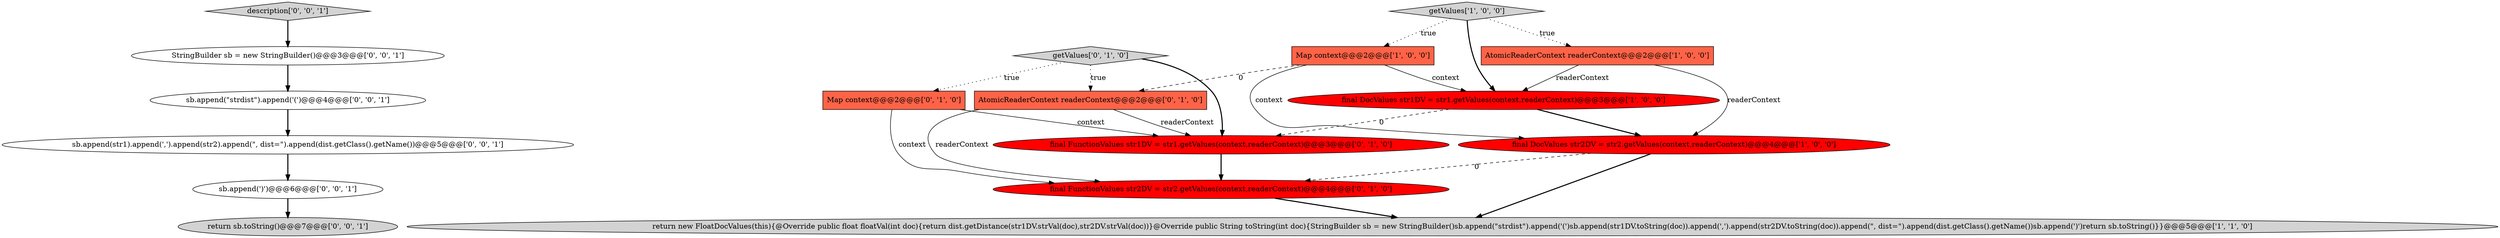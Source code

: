 digraph {
16 [style = filled, label = "return sb.toString()@@@7@@@['0', '0', '1']", fillcolor = lightgray, shape = ellipse image = "AAA0AAABBB3BBB"];
1 [style = filled, label = "final DocValues str1DV = str1.getValues(context,readerContext)@@@3@@@['1', '0', '0']", fillcolor = red, shape = ellipse image = "AAA1AAABBB1BBB"];
6 [style = filled, label = "getValues['0', '1', '0']", fillcolor = lightgray, shape = diamond image = "AAA0AAABBB2BBB"];
9 [style = filled, label = "final FunctionValues str2DV = str2.getValues(context,readerContext)@@@4@@@['0', '1', '0']", fillcolor = red, shape = ellipse image = "AAA1AAABBB2BBB"];
14 [style = filled, label = "description['0', '0', '1']", fillcolor = lightgray, shape = diamond image = "AAA0AAABBB3BBB"];
12 [style = filled, label = "StringBuilder sb = new StringBuilder()@@@3@@@['0', '0', '1']", fillcolor = white, shape = ellipse image = "AAA0AAABBB3BBB"];
3 [style = filled, label = "return new FloatDocValues(this){@Override public float floatVal(int doc){return dist.getDistance(str1DV.strVal(doc),str2DV.strVal(doc))}@Override public String toString(int doc){StringBuilder sb = new StringBuilder()sb.append(\"strdist\").append('(')sb.append(str1DV.toString(doc)).append(',').append(str2DV.toString(doc)).append(\", dist=\").append(dist.getClass().getName())sb.append(')')return sb.toString()}}@@@5@@@['1', '1', '0']", fillcolor = lightgray, shape = ellipse image = "AAA0AAABBB1BBB"];
8 [style = filled, label = "AtomicReaderContext readerContext@@@2@@@['0', '1', '0']", fillcolor = tomato, shape = box image = "AAA1AAABBB2BBB"];
10 [style = filled, label = "final FunctionValues str1DV = str1.getValues(context,readerContext)@@@3@@@['0', '1', '0']", fillcolor = red, shape = ellipse image = "AAA1AAABBB2BBB"];
7 [style = filled, label = "Map context@@@2@@@['0', '1', '0']", fillcolor = tomato, shape = box image = "AAA0AAABBB2BBB"];
11 [style = filled, label = "sb.append(\"strdist\").append('(')@@@4@@@['0', '0', '1']", fillcolor = white, shape = ellipse image = "AAA0AAABBB3BBB"];
0 [style = filled, label = "AtomicReaderContext readerContext@@@2@@@['1', '0', '0']", fillcolor = tomato, shape = box image = "AAA0AAABBB1BBB"];
13 [style = filled, label = "sb.append(')')@@@6@@@['0', '0', '1']", fillcolor = white, shape = ellipse image = "AAA0AAABBB3BBB"];
15 [style = filled, label = "sb.append(str1).append(',').append(str2).append(\", dist=\").append(dist.getClass().getName())@@@5@@@['0', '0', '1']", fillcolor = white, shape = ellipse image = "AAA0AAABBB3BBB"];
4 [style = filled, label = "Map context@@@2@@@['1', '0', '0']", fillcolor = tomato, shape = box image = "AAA1AAABBB1BBB"];
2 [style = filled, label = "final DocValues str2DV = str2.getValues(context,readerContext)@@@4@@@['1', '0', '0']", fillcolor = red, shape = ellipse image = "AAA1AAABBB1BBB"];
5 [style = filled, label = "getValues['1', '0', '0']", fillcolor = lightgray, shape = diamond image = "AAA0AAABBB1BBB"];
0->2 [style = solid, label="readerContext"];
15->13 [style = bold, label=""];
7->9 [style = solid, label="context"];
2->3 [style = bold, label=""];
8->9 [style = solid, label="readerContext"];
8->10 [style = solid, label="readerContext"];
12->11 [style = bold, label=""];
5->0 [style = dotted, label="true"];
1->10 [style = dashed, label="0"];
7->10 [style = solid, label="context"];
13->16 [style = bold, label=""];
5->4 [style = dotted, label="true"];
11->15 [style = bold, label=""];
4->1 [style = solid, label="context"];
5->1 [style = bold, label=""];
2->9 [style = dashed, label="0"];
6->8 [style = dotted, label="true"];
6->10 [style = bold, label=""];
14->12 [style = bold, label=""];
4->8 [style = dashed, label="0"];
4->2 [style = solid, label="context"];
6->7 [style = dotted, label="true"];
9->3 [style = bold, label=""];
1->2 [style = bold, label=""];
10->9 [style = bold, label=""];
0->1 [style = solid, label="readerContext"];
}
